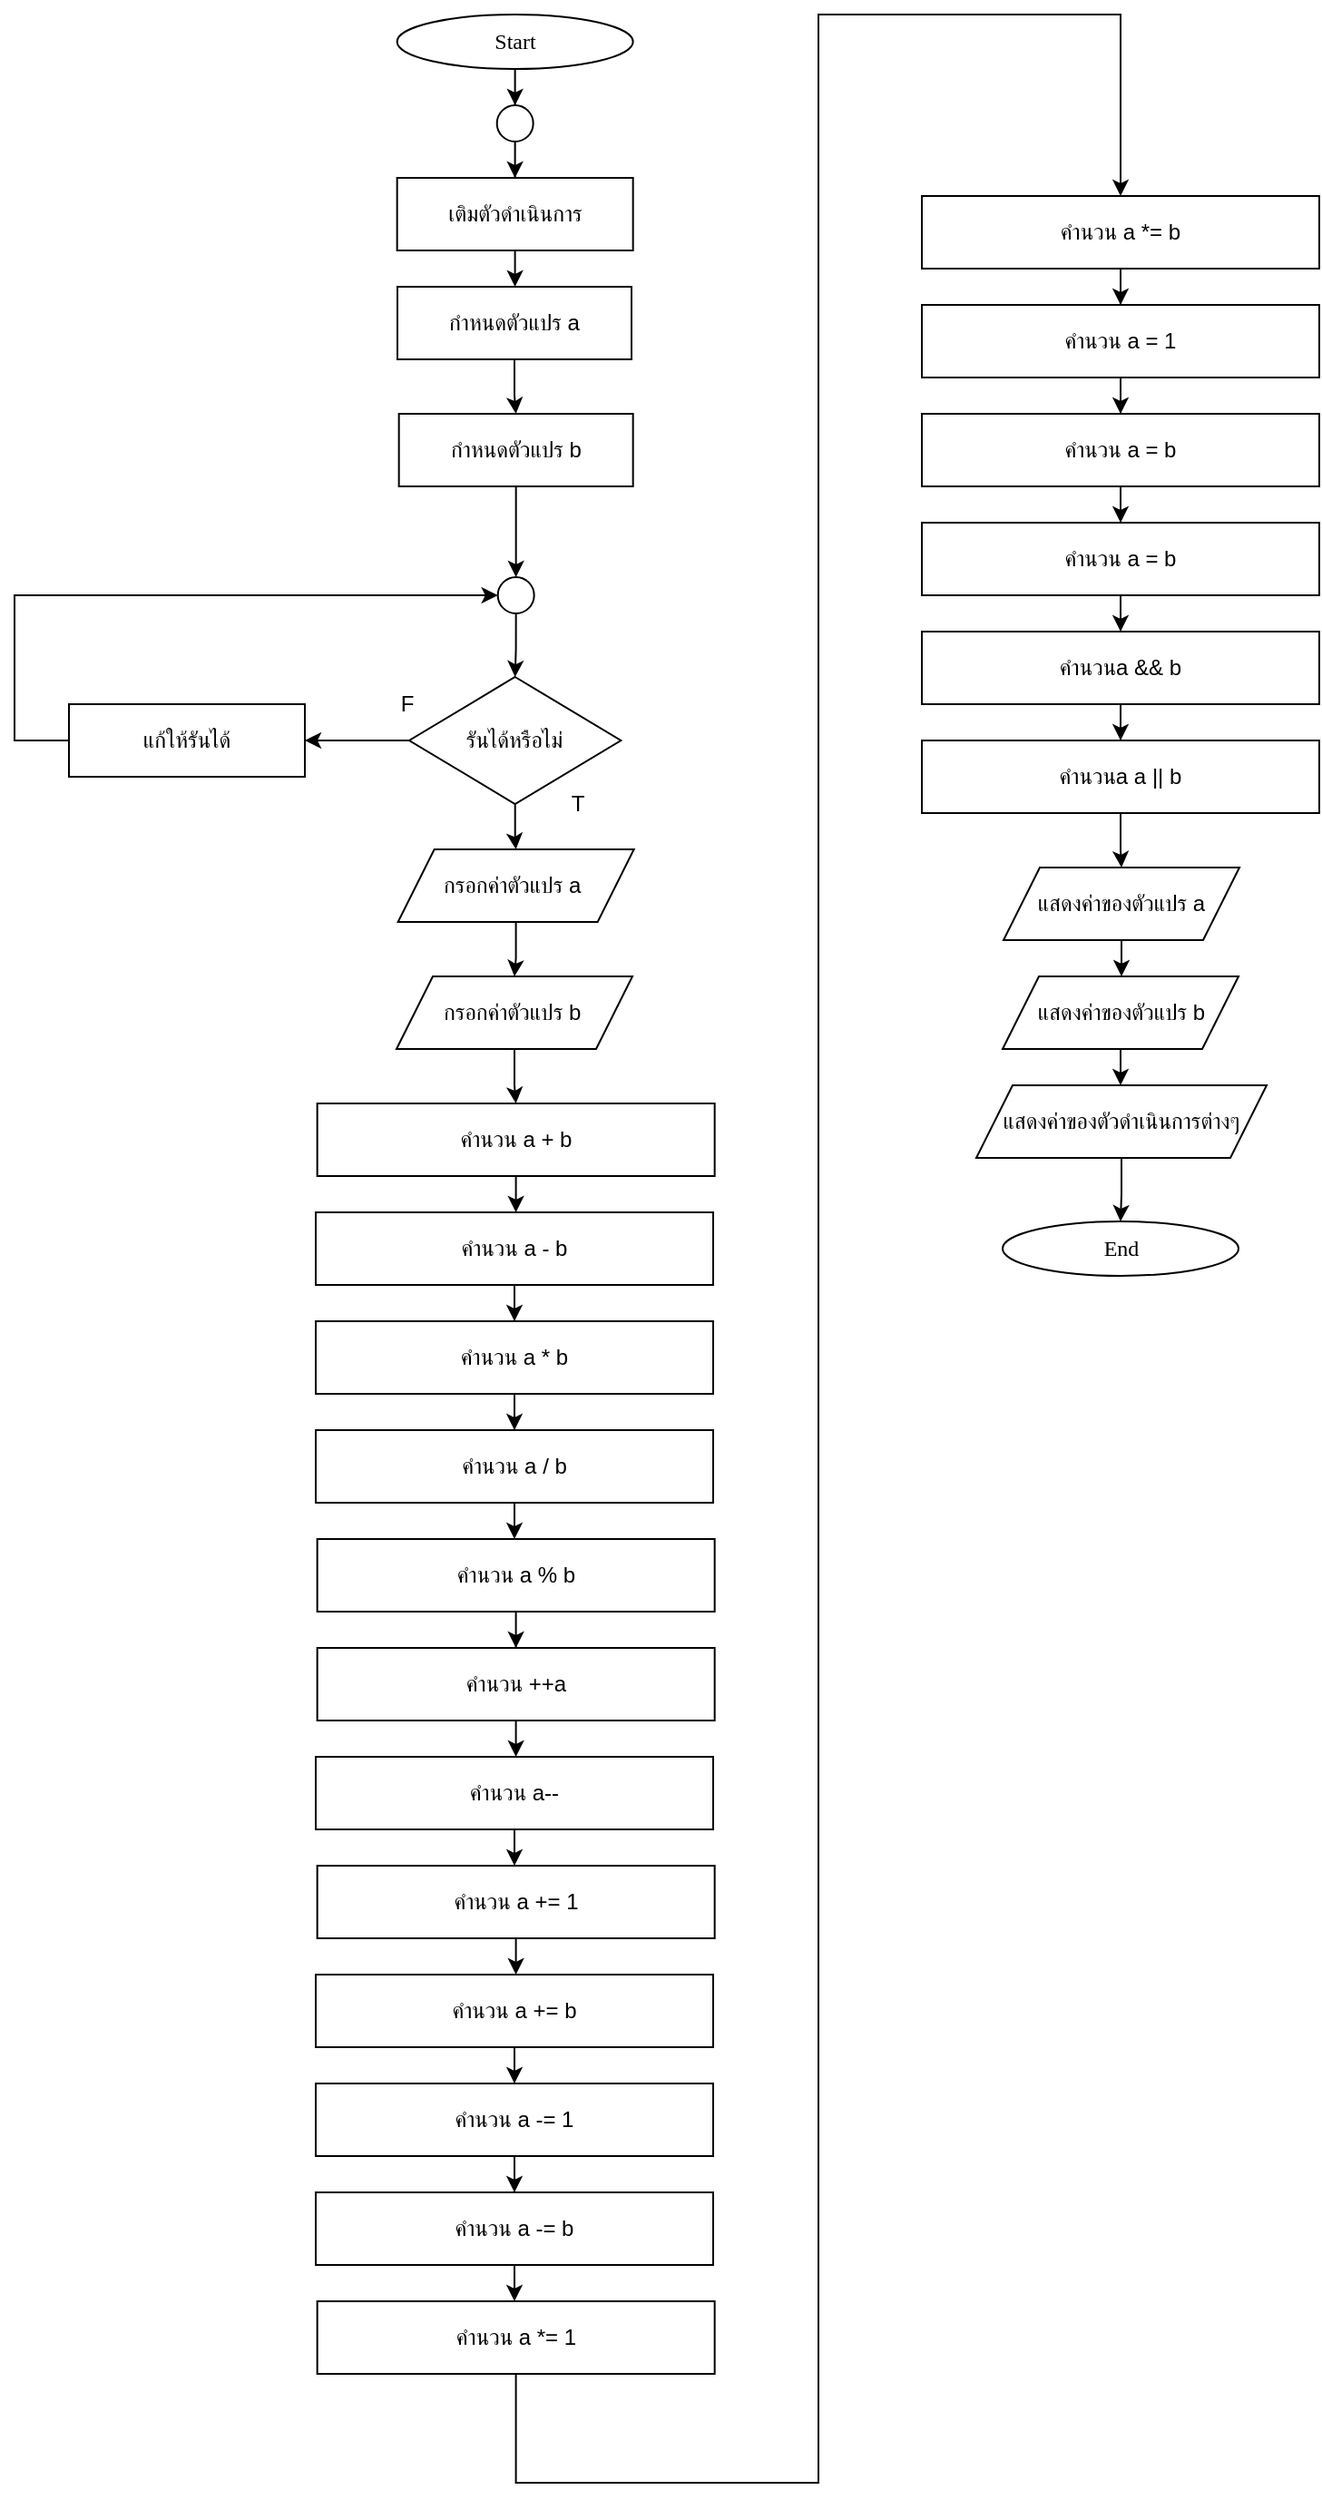 <mxfile version="24.8.9">
  <diagram name="Page-1" id="9e5fD9bpw-h333957Ncg">
    <mxGraphModel dx="1912" dy="586" grid="1" gridSize="10" guides="1" tooltips="1" connect="1" arrows="1" fold="1" page="1" pageScale="1" pageWidth="850" pageHeight="1100" math="0" shadow="0">
      <root>
        <mxCell id="0" />
        <mxCell id="1" parent="0" />
        <mxCell id="pgB2AxJnIzMJypCjYRnd-40" value="" style="edgeStyle=orthogonalEdgeStyle;rounded=0;orthogonalLoop=1;jettySize=auto;html=1;" edge="1" parent="1" source="pgB2AxJnIzMJypCjYRnd-4" target="pgB2AxJnIzMJypCjYRnd-6">
          <mxGeometry relative="1" as="geometry" />
        </mxCell>
        <mxCell id="pgB2AxJnIzMJypCjYRnd-48" value="" style="edgeStyle=orthogonalEdgeStyle;rounded=0;orthogonalLoop=1;jettySize=auto;html=1;" edge="1" parent="1" source="pgB2AxJnIzMJypCjYRnd-4" target="pgB2AxJnIzMJypCjYRnd-46">
          <mxGeometry relative="1" as="geometry" />
        </mxCell>
        <mxCell id="pgB2AxJnIzMJypCjYRnd-4" value="รันได้หรือไม่" style="rhombus;whiteSpace=wrap;html=1;fontFamily=Sarabun;fontSource=https%3A%2F%2Ffonts.googleapis.com%2Fcss%3Ffamily%3DSarabun;" vertex="1" parent="1">
          <mxGeometry x="-612.5" y="385" width="116.67" height="70" as="geometry" />
        </mxCell>
        <mxCell id="pgB2AxJnIzMJypCjYRnd-44" style="edgeStyle=orthogonalEdgeStyle;rounded=0;orthogonalLoop=1;jettySize=auto;html=1;entryX=0;entryY=0.5;entryDx=0;entryDy=0;" edge="1" parent="1" source="pgB2AxJnIzMJypCjYRnd-6" target="pgB2AxJnIzMJypCjYRnd-41">
          <mxGeometry relative="1" as="geometry">
            <Array as="points">
              <mxPoint x="-830" y="420" />
              <mxPoint x="-830" y="340" />
            </Array>
          </mxGeometry>
        </mxCell>
        <mxCell id="pgB2AxJnIzMJypCjYRnd-6" value="แก้ให้รันได้" style="rounded=0;whiteSpace=wrap;html=1;" vertex="1" parent="1">
          <mxGeometry x="-800" y="400" width="130" height="40" as="geometry" />
        </mxCell>
        <mxCell id="pgB2AxJnIzMJypCjYRnd-9" value="F" style="text;html=1;align=center;verticalAlign=middle;resizable=0;points=[];autosize=1;strokeColor=none;fillColor=none;" vertex="1" parent="1">
          <mxGeometry x="-629.17" y="385" width="30" height="30" as="geometry" />
        </mxCell>
        <mxCell id="pgB2AxJnIzMJypCjYRnd-19" style="edgeStyle=orthogonalEdgeStyle;rounded=0;orthogonalLoop=1;jettySize=auto;html=1;entryX=0.5;entryY=0;entryDx=0;entryDy=0;" edge="1" parent="1" source="pgB2AxJnIzMJypCjYRnd-13" target="pgB2AxJnIzMJypCjYRnd-17">
          <mxGeometry relative="1" as="geometry" />
        </mxCell>
        <mxCell id="pgB2AxJnIzMJypCjYRnd-13" value="&lt;font data-font-src=&quot;https://fonts.googleapis.com/css?family=Sarabun&quot; face=&quot;Sarabun&quot;&gt;Start&lt;/font&gt;" style="ellipse;whiteSpace=wrap;html=1;" vertex="1" parent="1">
          <mxGeometry x="-619.17" y="20" width="130" height="30" as="geometry" />
        </mxCell>
        <mxCell id="pgB2AxJnIzMJypCjYRnd-38" value="" style="edgeStyle=orthogonalEdgeStyle;rounded=0;orthogonalLoop=1;jettySize=auto;html=1;" edge="1" parent="1" source="pgB2AxJnIzMJypCjYRnd-15" target="pgB2AxJnIzMJypCjYRnd-35">
          <mxGeometry relative="1" as="geometry" />
        </mxCell>
        <mxCell id="pgB2AxJnIzMJypCjYRnd-15" value="เติมตัวดำเนินการ" style="rounded=0;whiteSpace=wrap;html=1;" vertex="1" parent="1">
          <mxGeometry x="-619.17" y="110" width="130" height="40" as="geometry" />
        </mxCell>
        <mxCell id="pgB2AxJnIzMJypCjYRnd-20" value="" style="edgeStyle=orthogonalEdgeStyle;rounded=0;orthogonalLoop=1;jettySize=auto;html=1;" edge="1" parent="1" source="pgB2AxJnIzMJypCjYRnd-17" target="pgB2AxJnIzMJypCjYRnd-15">
          <mxGeometry relative="1" as="geometry" />
        </mxCell>
        <mxCell id="pgB2AxJnIzMJypCjYRnd-17" value="" style="ellipse;whiteSpace=wrap;html=1;aspect=fixed;" vertex="1" parent="1">
          <mxGeometry x="-564.16" y="70" width="20" height="20" as="geometry" />
        </mxCell>
        <mxCell id="pgB2AxJnIzMJypCjYRnd-39" value="" style="edgeStyle=orthogonalEdgeStyle;rounded=0;orthogonalLoop=1;jettySize=auto;html=1;" edge="1" parent="1" source="pgB2AxJnIzMJypCjYRnd-35" target="pgB2AxJnIzMJypCjYRnd-36">
          <mxGeometry relative="1" as="geometry" />
        </mxCell>
        <mxCell id="pgB2AxJnIzMJypCjYRnd-35" value="กำหนดตัวแปร a" style="rounded=0;whiteSpace=wrap;html=1;" vertex="1" parent="1">
          <mxGeometry x="-619" y="170" width="129" height="40" as="geometry" />
        </mxCell>
        <mxCell id="pgB2AxJnIzMJypCjYRnd-42" value="" style="edgeStyle=orthogonalEdgeStyle;rounded=0;orthogonalLoop=1;jettySize=auto;html=1;" edge="1" parent="1" source="pgB2AxJnIzMJypCjYRnd-36" target="pgB2AxJnIzMJypCjYRnd-41">
          <mxGeometry relative="1" as="geometry" />
        </mxCell>
        <mxCell id="pgB2AxJnIzMJypCjYRnd-36" value="กำหนดตัวแปร b" style="rounded=0;whiteSpace=wrap;html=1;" vertex="1" parent="1">
          <mxGeometry x="-618.17" y="240" width="129" height="40" as="geometry" />
        </mxCell>
        <mxCell id="pgB2AxJnIzMJypCjYRnd-43" value="" style="edgeStyle=orthogonalEdgeStyle;rounded=0;orthogonalLoop=1;jettySize=auto;html=1;" edge="1" parent="1" source="pgB2AxJnIzMJypCjYRnd-41" target="pgB2AxJnIzMJypCjYRnd-4">
          <mxGeometry relative="1" as="geometry" />
        </mxCell>
        <mxCell id="pgB2AxJnIzMJypCjYRnd-41" value="" style="ellipse;whiteSpace=wrap;html=1;aspect=fixed;" vertex="1" parent="1">
          <mxGeometry x="-563.67" y="330" width="20" height="20" as="geometry" />
        </mxCell>
        <mxCell id="pgB2AxJnIzMJypCjYRnd-45" value="T" style="text;html=1;align=center;verticalAlign=middle;resizable=0;points=[];autosize=1;strokeColor=none;fillColor=none;" vertex="1" parent="1">
          <mxGeometry x="-535" y="440" width="30" height="30" as="geometry" />
        </mxCell>
        <mxCell id="pgB2AxJnIzMJypCjYRnd-49" value="" style="edgeStyle=orthogonalEdgeStyle;rounded=0;orthogonalLoop=1;jettySize=auto;html=1;" edge="1" parent="1" source="pgB2AxJnIzMJypCjYRnd-46" target="pgB2AxJnIzMJypCjYRnd-47">
          <mxGeometry relative="1" as="geometry" />
        </mxCell>
        <mxCell id="pgB2AxJnIzMJypCjYRnd-46" value="กรอกค่าตัวแปร a&amp;nbsp;" style="shape=parallelogram;perimeter=parallelogramPerimeter;whiteSpace=wrap;html=1;fixedSize=1;" vertex="1" parent="1">
          <mxGeometry x="-618.67" y="480" width="130" height="40" as="geometry" />
        </mxCell>
        <mxCell id="pgB2AxJnIzMJypCjYRnd-54" value="" style="edgeStyle=orthogonalEdgeStyle;rounded=0;orthogonalLoop=1;jettySize=auto;html=1;" edge="1" parent="1" source="pgB2AxJnIzMJypCjYRnd-47" target="pgB2AxJnIzMJypCjYRnd-50">
          <mxGeometry relative="1" as="geometry" />
        </mxCell>
        <mxCell id="pgB2AxJnIzMJypCjYRnd-47" value="กรอกค่าตัวแปร b&amp;nbsp;" style="shape=parallelogram;perimeter=parallelogramPerimeter;whiteSpace=wrap;html=1;fixedSize=1;" vertex="1" parent="1">
          <mxGeometry x="-619.5" y="550" width="130" height="40" as="geometry" />
        </mxCell>
        <mxCell id="pgB2AxJnIzMJypCjYRnd-55" value="" style="edgeStyle=orthogonalEdgeStyle;rounded=0;orthogonalLoop=1;jettySize=auto;html=1;" edge="1" parent="1" source="pgB2AxJnIzMJypCjYRnd-50" target="pgB2AxJnIzMJypCjYRnd-52">
          <mxGeometry relative="1" as="geometry" />
        </mxCell>
        <mxCell id="pgB2AxJnIzMJypCjYRnd-50" value="คำนวน a + b" style="rounded=0;whiteSpace=wrap;html=1;" vertex="1" parent="1">
          <mxGeometry x="-663.17" y="620" width="219" height="40" as="geometry" />
        </mxCell>
        <mxCell id="pgB2AxJnIzMJypCjYRnd-57" value="" style="edgeStyle=orthogonalEdgeStyle;rounded=0;orthogonalLoop=1;jettySize=auto;html=1;" edge="1" parent="1" source="pgB2AxJnIzMJypCjYRnd-52" target="pgB2AxJnIzMJypCjYRnd-56">
          <mxGeometry relative="1" as="geometry" />
        </mxCell>
        <mxCell id="pgB2AxJnIzMJypCjYRnd-52" value="คำนวน a - b" style="rounded=0;whiteSpace=wrap;html=1;" vertex="1" parent="1">
          <mxGeometry x="-664" y="680" width="219" height="40" as="geometry" />
        </mxCell>
        <mxCell id="pgB2AxJnIzMJypCjYRnd-59" value="" style="edgeStyle=orthogonalEdgeStyle;rounded=0;orthogonalLoop=1;jettySize=auto;html=1;" edge="1" parent="1" source="pgB2AxJnIzMJypCjYRnd-56" target="pgB2AxJnIzMJypCjYRnd-58">
          <mxGeometry relative="1" as="geometry" />
        </mxCell>
        <mxCell id="pgB2AxJnIzMJypCjYRnd-56" value="คำนวน a * b" style="rounded=0;whiteSpace=wrap;html=1;" vertex="1" parent="1">
          <mxGeometry x="-664" y="740" width="219" height="40" as="geometry" />
        </mxCell>
        <mxCell id="pgB2AxJnIzMJypCjYRnd-61" value="" style="edgeStyle=orthogonalEdgeStyle;rounded=0;orthogonalLoop=1;jettySize=auto;html=1;" edge="1" parent="1" source="pgB2AxJnIzMJypCjYRnd-58" target="pgB2AxJnIzMJypCjYRnd-60">
          <mxGeometry relative="1" as="geometry" />
        </mxCell>
        <mxCell id="pgB2AxJnIzMJypCjYRnd-58" value="คำนวน a / b" style="rounded=0;whiteSpace=wrap;html=1;" vertex="1" parent="1">
          <mxGeometry x="-664" y="800" width="219" height="40" as="geometry" />
        </mxCell>
        <mxCell id="pgB2AxJnIzMJypCjYRnd-63" value="" style="edgeStyle=orthogonalEdgeStyle;rounded=0;orthogonalLoop=1;jettySize=auto;html=1;" edge="1" parent="1" source="pgB2AxJnIzMJypCjYRnd-60" target="pgB2AxJnIzMJypCjYRnd-62">
          <mxGeometry relative="1" as="geometry" />
        </mxCell>
        <mxCell id="pgB2AxJnIzMJypCjYRnd-60" value="คำนวน a % b" style="rounded=0;whiteSpace=wrap;html=1;" vertex="1" parent="1">
          <mxGeometry x="-663.17" y="860" width="219" height="40" as="geometry" />
        </mxCell>
        <mxCell id="pgB2AxJnIzMJypCjYRnd-67" value="" style="edgeStyle=orthogonalEdgeStyle;rounded=0;orthogonalLoop=1;jettySize=auto;html=1;" edge="1" parent="1" source="pgB2AxJnIzMJypCjYRnd-62" target="pgB2AxJnIzMJypCjYRnd-64">
          <mxGeometry relative="1" as="geometry" />
        </mxCell>
        <mxCell id="pgB2AxJnIzMJypCjYRnd-62" value="คำนวน ++a" style="rounded=0;whiteSpace=wrap;html=1;" vertex="1" parent="1">
          <mxGeometry x="-663.17" y="920" width="219" height="40" as="geometry" />
        </mxCell>
        <mxCell id="pgB2AxJnIzMJypCjYRnd-68" value="" style="edgeStyle=orthogonalEdgeStyle;rounded=0;orthogonalLoop=1;jettySize=auto;html=1;" edge="1" parent="1" source="pgB2AxJnIzMJypCjYRnd-64" target="pgB2AxJnIzMJypCjYRnd-66">
          <mxGeometry relative="1" as="geometry" />
        </mxCell>
        <mxCell id="pgB2AxJnIzMJypCjYRnd-64" value="คำนวน a--" style="rounded=0;whiteSpace=wrap;html=1;" vertex="1" parent="1">
          <mxGeometry x="-664" y="980" width="219" height="40" as="geometry" />
        </mxCell>
        <mxCell id="pgB2AxJnIzMJypCjYRnd-70" value="" style="edgeStyle=orthogonalEdgeStyle;rounded=0;orthogonalLoop=1;jettySize=auto;html=1;" edge="1" parent="1" source="pgB2AxJnIzMJypCjYRnd-66" target="pgB2AxJnIzMJypCjYRnd-69">
          <mxGeometry relative="1" as="geometry" />
        </mxCell>
        <mxCell id="pgB2AxJnIzMJypCjYRnd-66" value="คำนวน a += 1" style="rounded=0;whiteSpace=wrap;html=1;" vertex="1" parent="1">
          <mxGeometry x="-663.17" y="1040" width="219" height="40" as="geometry" />
        </mxCell>
        <mxCell id="pgB2AxJnIzMJypCjYRnd-72" value="" style="edgeStyle=orthogonalEdgeStyle;rounded=0;orthogonalLoop=1;jettySize=auto;html=1;" edge="1" parent="1" source="pgB2AxJnIzMJypCjYRnd-69" target="pgB2AxJnIzMJypCjYRnd-71">
          <mxGeometry relative="1" as="geometry" />
        </mxCell>
        <mxCell id="pgB2AxJnIzMJypCjYRnd-69" value="คำนวน a += b" style="rounded=0;whiteSpace=wrap;html=1;" vertex="1" parent="1">
          <mxGeometry x="-664" y="1100" width="219" height="40" as="geometry" />
        </mxCell>
        <mxCell id="pgB2AxJnIzMJypCjYRnd-74" value="" style="edgeStyle=orthogonalEdgeStyle;rounded=0;orthogonalLoop=1;jettySize=auto;html=1;" edge="1" parent="1" source="pgB2AxJnIzMJypCjYRnd-71" target="pgB2AxJnIzMJypCjYRnd-73">
          <mxGeometry relative="1" as="geometry" />
        </mxCell>
        <mxCell id="pgB2AxJnIzMJypCjYRnd-71" value="คำนวน a -= 1" style="rounded=0;whiteSpace=wrap;html=1;" vertex="1" parent="1">
          <mxGeometry x="-664" y="1160" width="219" height="40" as="geometry" />
        </mxCell>
        <mxCell id="pgB2AxJnIzMJypCjYRnd-76" value="" style="edgeStyle=orthogonalEdgeStyle;rounded=0;orthogonalLoop=1;jettySize=auto;html=1;" edge="1" parent="1" source="pgB2AxJnIzMJypCjYRnd-73" target="pgB2AxJnIzMJypCjYRnd-75">
          <mxGeometry relative="1" as="geometry" />
        </mxCell>
        <mxCell id="pgB2AxJnIzMJypCjYRnd-73" value="คำนวน a -= b" style="rounded=0;whiteSpace=wrap;html=1;" vertex="1" parent="1">
          <mxGeometry x="-664" y="1220" width="219" height="40" as="geometry" />
        </mxCell>
        <mxCell id="pgB2AxJnIzMJypCjYRnd-78" style="edgeStyle=orthogonalEdgeStyle;rounded=0;orthogonalLoop=1;jettySize=auto;html=1;entryX=0.5;entryY=0;entryDx=0;entryDy=0;" edge="1" parent="1" source="pgB2AxJnIzMJypCjYRnd-75" target="pgB2AxJnIzMJypCjYRnd-77">
          <mxGeometry relative="1" as="geometry">
            <Array as="points">
              <mxPoint x="-554" y="1380" />
              <mxPoint x="-387" y="1380" />
              <mxPoint x="-387" y="20" />
              <mxPoint x="-220" y="20" />
            </Array>
          </mxGeometry>
        </mxCell>
        <mxCell id="pgB2AxJnIzMJypCjYRnd-75" value="คำนวน a *= 1" style="rounded=0;whiteSpace=wrap;html=1;" vertex="1" parent="1">
          <mxGeometry x="-663.17" y="1280" width="219" height="40" as="geometry" />
        </mxCell>
        <mxCell id="pgB2AxJnIzMJypCjYRnd-80" value="" style="edgeStyle=orthogonalEdgeStyle;rounded=0;orthogonalLoop=1;jettySize=auto;html=1;" edge="1" parent="1" source="pgB2AxJnIzMJypCjYRnd-77" target="pgB2AxJnIzMJypCjYRnd-79">
          <mxGeometry relative="1" as="geometry" />
        </mxCell>
        <mxCell id="pgB2AxJnIzMJypCjYRnd-77" value="คำนวน a *= b" style="rounded=0;whiteSpace=wrap;html=1;" vertex="1" parent="1">
          <mxGeometry x="-330.0" y="120" width="219" height="40" as="geometry" />
        </mxCell>
        <mxCell id="pgB2AxJnIzMJypCjYRnd-82" value="" style="edgeStyle=orthogonalEdgeStyle;rounded=0;orthogonalLoop=1;jettySize=auto;html=1;" edge="1" parent="1" source="pgB2AxJnIzMJypCjYRnd-79" target="pgB2AxJnIzMJypCjYRnd-81">
          <mxGeometry relative="1" as="geometry" />
        </mxCell>
        <mxCell id="pgB2AxJnIzMJypCjYRnd-79" value="คำนวน a = 1" style="rounded=0;whiteSpace=wrap;html=1;" vertex="1" parent="1">
          <mxGeometry x="-330.0" y="180" width="219" height="40" as="geometry" />
        </mxCell>
        <mxCell id="pgB2AxJnIzMJypCjYRnd-84" value="" style="edgeStyle=orthogonalEdgeStyle;rounded=0;orthogonalLoop=1;jettySize=auto;html=1;" edge="1" parent="1" source="pgB2AxJnIzMJypCjYRnd-81" target="pgB2AxJnIzMJypCjYRnd-83">
          <mxGeometry relative="1" as="geometry" />
        </mxCell>
        <mxCell id="pgB2AxJnIzMJypCjYRnd-81" value="คำนวน a = b" style="rounded=0;whiteSpace=wrap;html=1;" vertex="1" parent="1">
          <mxGeometry x="-330.0" y="240" width="219" height="40" as="geometry" />
        </mxCell>
        <mxCell id="pgB2AxJnIzMJypCjYRnd-86" value="" style="edgeStyle=orthogonalEdgeStyle;rounded=0;orthogonalLoop=1;jettySize=auto;html=1;" edge="1" parent="1" source="pgB2AxJnIzMJypCjYRnd-83" target="pgB2AxJnIzMJypCjYRnd-85">
          <mxGeometry relative="1" as="geometry" />
        </mxCell>
        <mxCell id="pgB2AxJnIzMJypCjYRnd-83" value="คำนวน a = b" style="rounded=0;whiteSpace=wrap;html=1;" vertex="1" parent="1">
          <mxGeometry x="-330.0" y="300" width="219" height="40" as="geometry" />
        </mxCell>
        <mxCell id="pgB2AxJnIzMJypCjYRnd-88" value="" style="edgeStyle=orthogonalEdgeStyle;rounded=0;orthogonalLoop=1;jettySize=auto;html=1;" edge="1" parent="1" source="pgB2AxJnIzMJypCjYRnd-85" target="pgB2AxJnIzMJypCjYRnd-87">
          <mxGeometry relative="1" as="geometry" />
        </mxCell>
        <mxCell id="pgB2AxJnIzMJypCjYRnd-85" value="คำนวนa &amp;amp;&amp;amp; b" style="rounded=0;whiteSpace=wrap;html=1;" vertex="1" parent="1">
          <mxGeometry x="-330.0" y="360" width="219" height="40" as="geometry" />
        </mxCell>
        <mxCell id="pgB2AxJnIzMJypCjYRnd-90" value="" style="edgeStyle=orthogonalEdgeStyle;rounded=0;orthogonalLoop=1;jettySize=auto;html=1;" edge="1" parent="1" source="pgB2AxJnIzMJypCjYRnd-87" target="pgB2AxJnIzMJypCjYRnd-89">
          <mxGeometry relative="1" as="geometry" />
        </mxCell>
        <mxCell id="pgB2AxJnIzMJypCjYRnd-87" value="คำนวนa a || b" style="rounded=0;whiteSpace=wrap;html=1;" vertex="1" parent="1">
          <mxGeometry x="-330.0" y="420" width="219" height="40" as="geometry" />
        </mxCell>
        <mxCell id="pgB2AxJnIzMJypCjYRnd-95" style="edgeStyle=orthogonalEdgeStyle;rounded=0;orthogonalLoop=1;jettySize=auto;html=1;entryX=0.5;entryY=0;entryDx=0;entryDy=0;" edge="1" parent="1" source="pgB2AxJnIzMJypCjYRnd-89" target="pgB2AxJnIzMJypCjYRnd-91">
          <mxGeometry relative="1" as="geometry" />
        </mxCell>
        <mxCell id="pgB2AxJnIzMJypCjYRnd-89" value="แสดงค่าของตัวแปร a" style="shape=parallelogram;perimeter=parallelogramPerimeter;whiteSpace=wrap;html=1;fixedSize=1;" vertex="1" parent="1">
          <mxGeometry x="-285.0" y="490" width="130" height="40" as="geometry" />
        </mxCell>
        <mxCell id="pgB2AxJnIzMJypCjYRnd-97" style="edgeStyle=orthogonalEdgeStyle;rounded=0;orthogonalLoop=1;jettySize=auto;html=1;entryX=0.5;entryY=0;entryDx=0;entryDy=0;" edge="1" parent="1" source="pgB2AxJnIzMJypCjYRnd-91" target="pgB2AxJnIzMJypCjYRnd-93">
          <mxGeometry relative="1" as="geometry" />
        </mxCell>
        <mxCell id="pgB2AxJnIzMJypCjYRnd-91" value="แสดงค่าของตัวแปร b" style="shape=parallelogram;perimeter=parallelogramPerimeter;whiteSpace=wrap;html=1;fixedSize=1;" vertex="1" parent="1">
          <mxGeometry x="-285.5" y="550" width="130" height="40" as="geometry" />
        </mxCell>
        <mxCell id="pgB2AxJnIzMJypCjYRnd-99" value="" style="edgeStyle=orthogonalEdgeStyle;rounded=0;orthogonalLoop=1;jettySize=auto;html=1;" edge="1" parent="1" source="pgB2AxJnIzMJypCjYRnd-93" target="pgB2AxJnIzMJypCjYRnd-98">
          <mxGeometry relative="1" as="geometry" />
        </mxCell>
        <mxCell id="pgB2AxJnIzMJypCjYRnd-93" value="แสดงค่าของตัวดำเนินการต่างๆ" style="shape=parallelogram;perimeter=parallelogramPerimeter;whiteSpace=wrap;html=1;fixedSize=1;" vertex="1" parent="1">
          <mxGeometry x="-300" y="610" width="160" height="40" as="geometry" />
        </mxCell>
        <mxCell id="pgB2AxJnIzMJypCjYRnd-98" value="&lt;font face=&quot;Sarabun&quot;&gt;End&lt;/font&gt;" style="ellipse;whiteSpace=wrap;html=1;" vertex="1" parent="1">
          <mxGeometry x="-285.5" y="685" width="130" height="30" as="geometry" />
        </mxCell>
      </root>
    </mxGraphModel>
  </diagram>
</mxfile>
